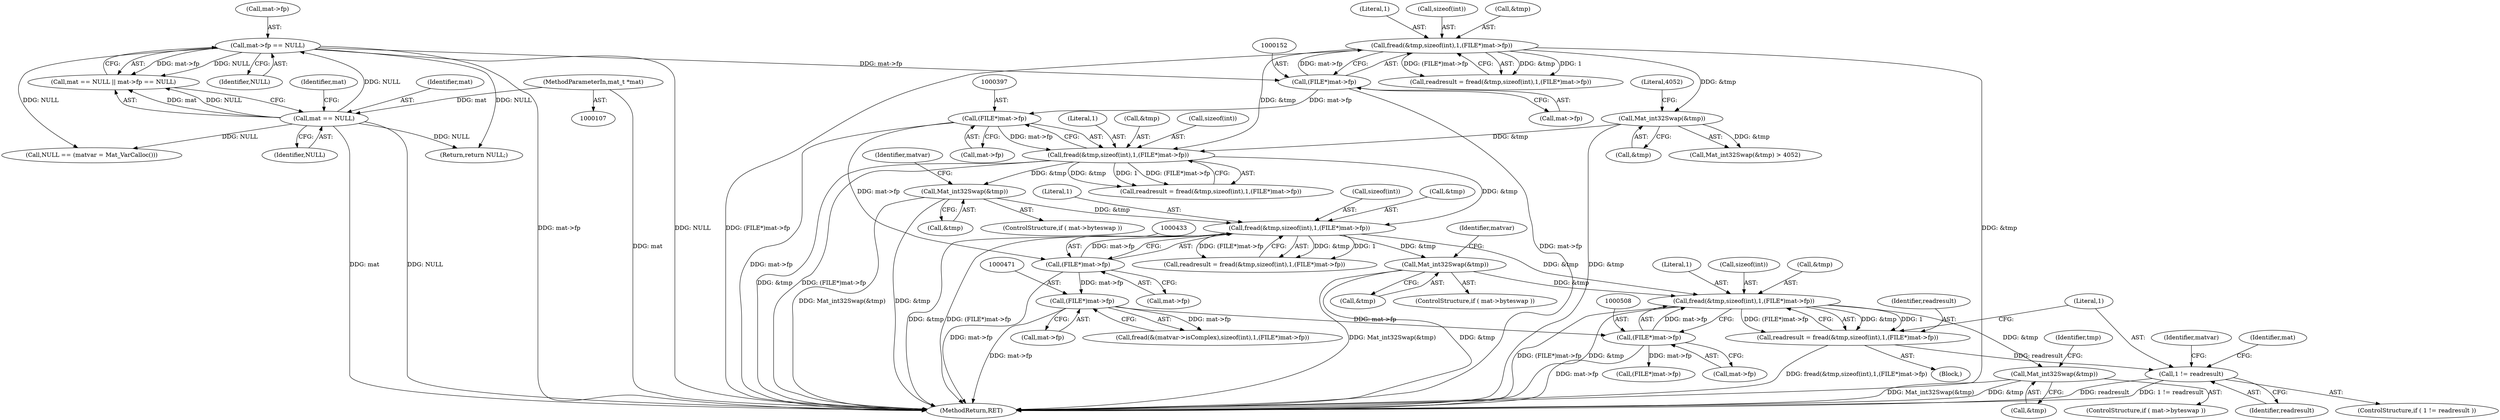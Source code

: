 digraph "0_matio_651a8e28099edb5fbb9e4e1d4d3238848f446c9a@API" {
"1000501" [label="(Call,fread(&tmp,sizeof(int),1,(FILE*)mat->fp))"];
"1000441" [label="(Call,Mat_int32Swap(&tmp))"];
"1000426" [label="(Call,fread(&tmp,sizeof(int),1,(FILE*)mat->fp))"];
"1000405" [label="(Call,Mat_int32Swap(&tmp))"];
"1000390" [label="(Call,fread(&tmp,sizeof(int),1,(FILE*)mat->fp))"];
"1000181" [label="(Call,Mat_int32Swap(&tmp))"];
"1000145" [label="(Call,fread(&tmp,sizeof(int),1,(FILE*)mat->fp))"];
"1000151" [label="(Call,(FILE*)mat->fp)"];
"1000127" [label="(Call,mat->fp == NULL)"];
"1000124" [label="(Call,mat == NULL)"];
"1000108" [label="(MethodParameterIn,mat_t *mat)"];
"1000396" [label="(Call,(FILE*)mat->fp)"];
"1000432" [label="(Call,(FILE*)mat->fp)"];
"1000507" [label="(Call,(FILE*)mat->fp)"];
"1000470" [label="(Call,(FILE*)mat->fp)"];
"1000499" [label="(Call,readresult = fread(&tmp,sizeof(int),1,(FILE*)mat->fp))"];
"1000513" [label="(Call,1 != readresult)"];
"1000525" [label="(Call,Mat_int32Swap(&tmp))"];
"1000513" [label="(Call,1 != readresult)"];
"1000429" [label="(Call,sizeof(int))"];
"1000470" [label="(Call,(FILE*)mat->fp)"];
"1000153" [label="(Call,mat->fp)"];
"1000151" [label="(Call,(FILE*)mat->fp)"];
"1000148" [label="(Call,sizeof(int))"];
"1000526" [label="(Call,&tmp)"];
"1000530" [label="(Identifier,tmp)"];
"1000501" [label="(Call,fread(&tmp,sizeof(int),1,(FILE*)mat->fp))"];
"1000472" [label="(Call,mat->fp)"];
"1000146" [label="(Call,&tmp)"];
"1000150" [label="(Literal,1)"];
"1000521" [label="(ControlStructure,if ( mat->byteswap ))"];
"1000390" [label="(Call,fread(&tmp,sizeof(int),1,(FILE*)mat->fp))"];
"1000506" [label="(Literal,1)"];
"1000388" [label="(Call,readresult = fread(&tmp,sizeof(int),1,(FILE*)mat->fp))"];
"1000437" [label="(ControlStructure,if ( mat->byteswap ))"];
"1000504" [label="(Call,sizeof(int))"];
"1000108" [label="(MethodParameterIn,mat_t *mat)"];
"1000564" [label="(Call,(FILE*)mat->fp)"];
"1000500" [label="(Identifier,readresult)"];
"1000507" [label="(Call,(FILE*)mat->fp)"];
"1000127" [label="(Call,mat->fp == NULL)"];
"1000512" [label="(ControlStructure,if ( 1 != readresult ))"];
"1000518" [label="(Identifier,matvar)"];
"1000401" [label="(ControlStructure,if ( mat->byteswap ))"];
"1000395" [label="(Literal,1)"];
"1000525" [label="(Call,Mat_int32Swap(&tmp))"];
"1000131" [label="(Identifier,NULL)"];
"1000523" [label="(Identifier,mat)"];
"1000391" [label="(Call,&tmp)"];
"1000434" [label="(Call,mat->fp)"];
"1000441" [label="(Call,Mat_int32Swap(&tmp))"];
"1000665" [label="(MethodReturn,RET)"];
"1000126" [label="(Identifier,NULL)"];
"1000442" [label="(Call,&tmp)"];
"1000509" [label="(Call,mat->fp)"];
"1000427" [label="(Call,&tmp)"];
"1000393" [label="(Call,sizeof(int))"];
"1000462" [label="(Call,fread(&(matvar->isComplex),sizeof(int),1,(FILE*)mat->fp))"];
"1000128" [label="(Call,mat->fp)"];
"1000431" [label="(Literal,1)"];
"1000405" [label="(Call,Mat_int32Swap(&tmp))"];
"1000182" [label="(Call,&tmp)"];
"1000514" [label="(Literal,1)"];
"1000145" [label="(Call,fread(&tmp,sizeof(int),1,(FILE*)mat->fp))"];
"1000125" [label="(Identifier,mat)"];
"1000129" [label="(Identifier,mat)"];
"1000180" [label="(Call,Mat_int32Swap(&tmp) > 4052)"];
"1000181" [label="(Call,Mat_int32Swap(&tmp))"];
"1000123" [label="(Call,mat == NULL || mat->fp == NULL)"];
"1000136" [label="(Call,NULL == (matvar = Mat_VarCalloc()))"];
"1000432" [label="(Call,(FILE*)mat->fp)"];
"1000424" [label="(Call,readresult = fread(&tmp,sizeof(int),1,(FILE*)mat->fp))"];
"1000406" [label="(Call,&tmp)"];
"1000124" [label="(Call,mat == NULL)"];
"1000398" [label="(Call,mat->fp)"];
"1000396" [label="(Call,(FILE*)mat->fp)"];
"1000184" [label="(Literal,4052)"];
"1000426" [label="(Call,fread(&tmp,sizeof(int),1,(FILE*)mat->fp))"];
"1000411" [label="(Identifier,matvar)"];
"1000515" [label="(Identifier,readresult)"];
"1000502" [label="(Call,&tmp)"];
"1000132" [label="(Return,return NULL;)"];
"1000447" [label="(Identifier,matvar)"];
"1000109" [label="(Block,)"];
"1000499" [label="(Call,readresult = fread(&tmp,sizeof(int),1,(FILE*)mat->fp))"];
"1000143" [label="(Call,readresult = fread(&tmp,sizeof(int),1,(FILE*)mat->fp))"];
"1000501" -> "1000499"  [label="AST: "];
"1000501" -> "1000507"  [label="CFG: "];
"1000502" -> "1000501"  [label="AST: "];
"1000504" -> "1000501"  [label="AST: "];
"1000506" -> "1000501"  [label="AST: "];
"1000507" -> "1000501"  [label="AST: "];
"1000499" -> "1000501"  [label="CFG: "];
"1000501" -> "1000665"  [label="DDG: (FILE*)mat->fp"];
"1000501" -> "1000665"  [label="DDG: &tmp"];
"1000501" -> "1000499"  [label="DDG: &tmp"];
"1000501" -> "1000499"  [label="DDG: 1"];
"1000501" -> "1000499"  [label="DDG: (FILE*)mat->fp"];
"1000441" -> "1000501"  [label="DDG: &tmp"];
"1000426" -> "1000501"  [label="DDG: &tmp"];
"1000507" -> "1000501"  [label="DDG: mat->fp"];
"1000501" -> "1000525"  [label="DDG: &tmp"];
"1000441" -> "1000437"  [label="AST: "];
"1000441" -> "1000442"  [label="CFG: "];
"1000442" -> "1000441"  [label="AST: "];
"1000447" -> "1000441"  [label="CFG: "];
"1000441" -> "1000665"  [label="DDG: &tmp"];
"1000441" -> "1000665"  [label="DDG: Mat_int32Swap(&tmp)"];
"1000426" -> "1000441"  [label="DDG: &tmp"];
"1000426" -> "1000424"  [label="AST: "];
"1000426" -> "1000432"  [label="CFG: "];
"1000427" -> "1000426"  [label="AST: "];
"1000429" -> "1000426"  [label="AST: "];
"1000431" -> "1000426"  [label="AST: "];
"1000432" -> "1000426"  [label="AST: "];
"1000424" -> "1000426"  [label="CFG: "];
"1000426" -> "1000665"  [label="DDG: &tmp"];
"1000426" -> "1000665"  [label="DDG: (FILE*)mat->fp"];
"1000426" -> "1000424"  [label="DDG: &tmp"];
"1000426" -> "1000424"  [label="DDG: 1"];
"1000426" -> "1000424"  [label="DDG: (FILE*)mat->fp"];
"1000405" -> "1000426"  [label="DDG: &tmp"];
"1000390" -> "1000426"  [label="DDG: &tmp"];
"1000432" -> "1000426"  [label="DDG: mat->fp"];
"1000405" -> "1000401"  [label="AST: "];
"1000405" -> "1000406"  [label="CFG: "];
"1000406" -> "1000405"  [label="AST: "];
"1000411" -> "1000405"  [label="CFG: "];
"1000405" -> "1000665"  [label="DDG: Mat_int32Swap(&tmp)"];
"1000405" -> "1000665"  [label="DDG: &tmp"];
"1000390" -> "1000405"  [label="DDG: &tmp"];
"1000390" -> "1000388"  [label="AST: "];
"1000390" -> "1000396"  [label="CFG: "];
"1000391" -> "1000390"  [label="AST: "];
"1000393" -> "1000390"  [label="AST: "];
"1000395" -> "1000390"  [label="AST: "];
"1000396" -> "1000390"  [label="AST: "];
"1000388" -> "1000390"  [label="CFG: "];
"1000390" -> "1000665"  [label="DDG: (FILE*)mat->fp"];
"1000390" -> "1000665"  [label="DDG: &tmp"];
"1000390" -> "1000388"  [label="DDG: &tmp"];
"1000390" -> "1000388"  [label="DDG: 1"];
"1000390" -> "1000388"  [label="DDG: (FILE*)mat->fp"];
"1000181" -> "1000390"  [label="DDG: &tmp"];
"1000145" -> "1000390"  [label="DDG: &tmp"];
"1000396" -> "1000390"  [label="DDG: mat->fp"];
"1000181" -> "1000180"  [label="AST: "];
"1000181" -> "1000182"  [label="CFG: "];
"1000182" -> "1000181"  [label="AST: "];
"1000184" -> "1000181"  [label="CFG: "];
"1000181" -> "1000665"  [label="DDG: &tmp"];
"1000181" -> "1000180"  [label="DDG: &tmp"];
"1000145" -> "1000181"  [label="DDG: &tmp"];
"1000145" -> "1000143"  [label="AST: "];
"1000145" -> "1000151"  [label="CFG: "];
"1000146" -> "1000145"  [label="AST: "];
"1000148" -> "1000145"  [label="AST: "];
"1000150" -> "1000145"  [label="AST: "];
"1000151" -> "1000145"  [label="AST: "];
"1000143" -> "1000145"  [label="CFG: "];
"1000145" -> "1000665"  [label="DDG: (FILE*)mat->fp"];
"1000145" -> "1000665"  [label="DDG: &tmp"];
"1000145" -> "1000143"  [label="DDG: &tmp"];
"1000145" -> "1000143"  [label="DDG: 1"];
"1000145" -> "1000143"  [label="DDG: (FILE*)mat->fp"];
"1000151" -> "1000145"  [label="DDG: mat->fp"];
"1000151" -> "1000153"  [label="CFG: "];
"1000152" -> "1000151"  [label="AST: "];
"1000153" -> "1000151"  [label="AST: "];
"1000151" -> "1000665"  [label="DDG: mat->fp"];
"1000127" -> "1000151"  [label="DDG: mat->fp"];
"1000151" -> "1000396"  [label="DDG: mat->fp"];
"1000127" -> "1000123"  [label="AST: "];
"1000127" -> "1000131"  [label="CFG: "];
"1000128" -> "1000127"  [label="AST: "];
"1000131" -> "1000127"  [label="AST: "];
"1000123" -> "1000127"  [label="CFG: "];
"1000127" -> "1000665"  [label="DDG: mat->fp"];
"1000127" -> "1000665"  [label="DDG: NULL"];
"1000127" -> "1000123"  [label="DDG: mat->fp"];
"1000127" -> "1000123"  [label="DDG: NULL"];
"1000124" -> "1000127"  [label="DDG: NULL"];
"1000127" -> "1000132"  [label="DDG: NULL"];
"1000127" -> "1000136"  [label="DDG: NULL"];
"1000124" -> "1000123"  [label="AST: "];
"1000124" -> "1000126"  [label="CFG: "];
"1000125" -> "1000124"  [label="AST: "];
"1000126" -> "1000124"  [label="AST: "];
"1000129" -> "1000124"  [label="CFG: "];
"1000123" -> "1000124"  [label="CFG: "];
"1000124" -> "1000665"  [label="DDG: NULL"];
"1000124" -> "1000665"  [label="DDG: mat"];
"1000124" -> "1000123"  [label="DDG: mat"];
"1000124" -> "1000123"  [label="DDG: NULL"];
"1000108" -> "1000124"  [label="DDG: mat"];
"1000124" -> "1000132"  [label="DDG: NULL"];
"1000124" -> "1000136"  [label="DDG: NULL"];
"1000108" -> "1000107"  [label="AST: "];
"1000108" -> "1000665"  [label="DDG: mat"];
"1000396" -> "1000398"  [label="CFG: "];
"1000397" -> "1000396"  [label="AST: "];
"1000398" -> "1000396"  [label="AST: "];
"1000396" -> "1000665"  [label="DDG: mat->fp"];
"1000396" -> "1000432"  [label="DDG: mat->fp"];
"1000432" -> "1000434"  [label="CFG: "];
"1000433" -> "1000432"  [label="AST: "];
"1000434" -> "1000432"  [label="AST: "];
"1000432" -> "1000665"  [label="DDG: mat->fp"];
"1000432" -> "1000470"  [label="DDG: mat->fp"];
"1000507" -> "1000509"  [label="CFG: "];
"1000508" -> "1000507"  [label="AST: "];
"1000509" -> "1000507"  [label="AST: "];
"1000507" -> "1000665"  [label="DDG: mat->fp"];
"1000470" -> "1000507"  [label="DDG: mat->fp"];
"1000507" -> "1000564"  [label="DDG: mat->fp"];
"1000470" -> "1000462"  [label="AST: "];
"1000470" -> "1000472"  [label="CFG: "];
"1000471" -> "1000470"  [label="AST: "];
"1000472" -> "1000470"  [label="AST: "];
"1000462" -> "1000470"  [label="CFG: "];
"1000470" -> "1000665"  [label="DDG: mat->fp"];
"1000470" -> "1000462"  [label="DDG: mat->fp"];
"1000499" -> "1000109"  [label="AST: "];
"1000500" -> "1000499"  [label="AST: "];
"1000514" -> "1000499"  [label="CFG: "];
"1000499" -> "1000665"  [label="DDG: fread(&tmp,sizeof(int),1,(FILE*)mat->fp)"];
"1000499" -> "1000513"  [label="DDG: readresult"];
"1000513" -> "1000512"  [label="AST: "];
"1000513" -> "1000515"  [label="CFG: "];
"1000514" -> "1000513"  [label="AST: "];
"1000515" -> "1000513"  [label="AST: "];
"1000518" -> "1000513"  [label="CFG: "];
"1000523" -> "1000513"  [label="CFG: "];
"1000513" -> "1000665"  [label="DDG: 1 != readresult"];
"1000513" -> "1000665"  [label="DDG: readresult"];
"1000525" -> "1000521"  [label="AST: "];
"1000525" -> "1000526"  [label="CFG: "];
"1000526" -> "1000525"  [label="AST: "];
"1000530" -> "1000525"  [label="CFG: "];
"1000525" -> "1000665"  [label="DDG: Mat_int32Swap(&tmp)"];
"1000525" -> "1000665"  [label="DDG: &tmp"];
}
